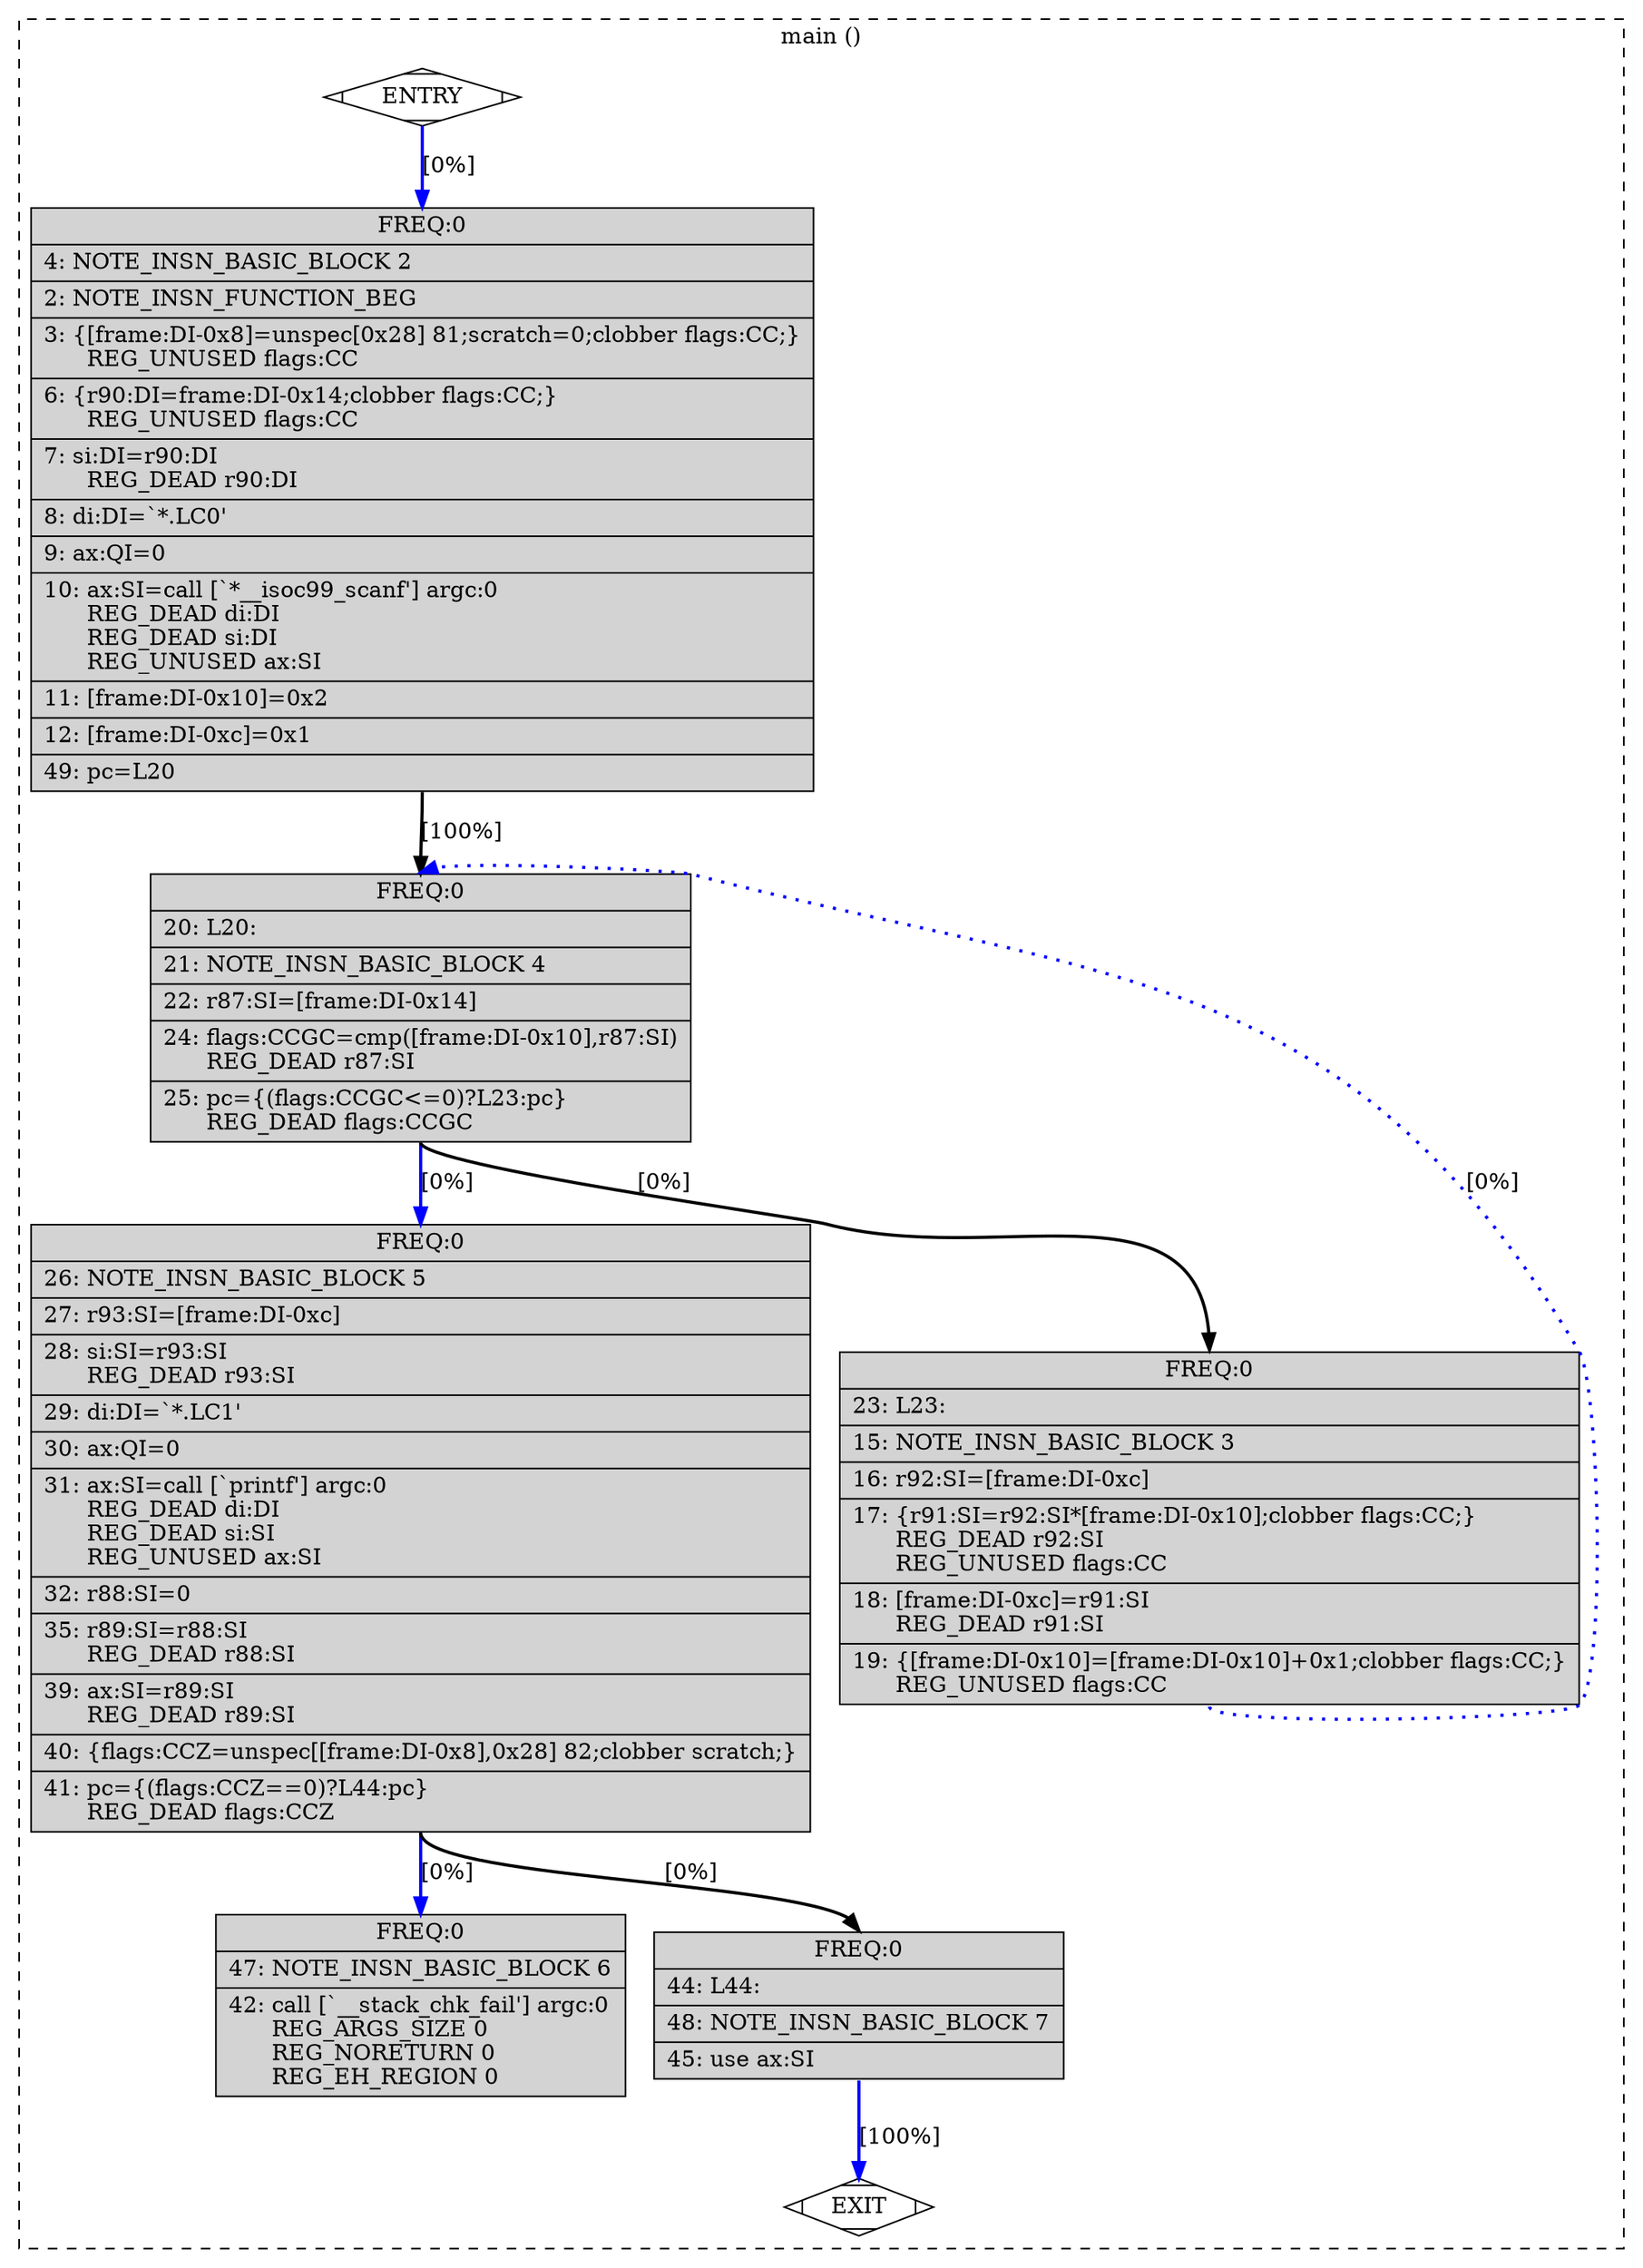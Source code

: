 digraph "main.c.273r.ira" {
overlap=false;
subgraph "cluster_main" {
	style="dashed";
	color="black";
	label="main ()";
	fn_0_basic_block_0 [shape=Mdiamond,style=filled,fillcolor=white,label="ENTRY"];

	fn_0_basic_block_2 [shape=record,style=filled,fillcolor=lightgrey,label="{ FREQ:0 |\ \ \ \ 4:\ NOTE_INSN_BASIC_BLOCK\ 2\l\
|\ \ \ \ 2:\ NOTE_INSN_FUNCTION_BEG\l\
|\ \ \ \ 3:\ \{[frame:DI-0x8]=unspec[0x28]\ 81;scratch=0;clobber\ flags:CC;\}\l\
\ \ \ \ \ \ REG_UNUSED\ flags:CC\l\
|\ \ \ \ 6:\ \{r90:DI=frame:DI-0x14;clobber\ flags:CC;\}\l\
\ \ \ \ \ \ REG_UNUSED\ flags:CC\l\
|\ \ \ \ 7:\ si:DI=r90:DI\l\
\ \ \ \ \ \ REG_DEAD\ r90:DI\l\
|\ \ \ \ 8:\ di:DI=`*.LC0'\l\
|\ \ \ \ 9:\ ax:QI=0\l\
|\ \ \ 10:\ ax:SI=call\ [`*__isoc99_scanf']\ argc:0\l\
\ \ \ \ \ \ REG_DEAD\ di:DI\l\
\ \ \ \ \ \ REG_DEAD\ si:DI\l\
\ \ \ \ \ \ REG_UNUSED\ ax:SI\l\
|\ \ \ 11:\ [frame:DI-0x10]=0x2\l\
|\ \ \ 12:\ [frame:DI-0xc]=0x1\l\
|\ \ \ 49:\ pc=L20\l\
}"];

	fn_0_basic_block_4 [shape=record,style=filled,fillcolor=lightgrey,label="{ FREQ:0 |\ \ \ 20:\ L20:\l\
|\ \ \ 21:\ NOTE_INSN_BASIC_BLOCK\ 4\l\
|\ \ \ 22:\ r87:SI=[frame:DI-0x14]\l\
|\ \ \ 24:\ flags:CCGC=cmp([frame:DI-0x10],r87:SI)\l\
\ \ \ \ \ \ REG_DEAD\ r87:SI\l\
|\ \ \ 25:\ pc=\{(flags:CCGC\<=0)?L23:pc\}\l\
\ \ \ \ \ \ REG_DEAD\ flags:CCGC\l\
}"];

	fn_0_basic_block_5 [shape=record,style=filled,fillcolor=lightgrey,label="{ FREQ:0 |\ \ \ 26:\ NOTE_INSN_BASIC_BLOCK\ 5\l\
|\ \ \ 27:\ r93:SI=[frame:DI-0xc]\l\
|\ \ \ 28:\ si:SI=r93:SI\l\
\ \ \ \ \ \ REG_DEAD\ r93:SI\l\
|\ \ \ 29:\ di:DI=`*.LC1'\l\
|\ \ \ 30:\ ax:QI=0\l\
|\ \ \ 31:\ ax:SI=call\ [`printf']\ argc:0\l\
\ \ \ \ \ \ REG_DEAD\ di:DI\l\
\ \ \ \ \ \ REG_DEAD\ si:SI\l\
\ \ \ \ \ \ REG_UNUSED\ ax:SI\l\
|\ \ \ 32:\ r88:SI=0\l\
|\ \ \ 35:\ r89:SI=r88:SI\l\
\ \ \ \ \ \ REG_DEAD\ r88:SI\l\
|\ \ \ 39:\ ax:SI=r89:SI\l\
\ \ \ \ \ \ REG_DEAD\ r89:SI\l\
|\ \ \ 40:\ \{flags:CCZ=unspec[[frame:DI-0x8],0x28]\ 82;clobber\ scratch;\}\l\
|\ \ \ 41:\ pc=\{(flags:CCZ==0)?L44:pc\}\l\
\ \ \ \ \ \ REG_DEAD\ flags:CCZ\l\
}"];

	fn_0_basic_block_6 [shape=record,style=filled,fillcolor=lightgrey,label="{ FREQ:0 |\ \ \ 47:\ NOTE_INSN_BASIC_BLOCK\ 6\l\
|\ \ \ 42:\ call\ [`__stack_chk_fail']\ argc:0\l\
\ \ \ \ \ \ REG_ARGS_SIZE\ 0\l\
\ \ \ \ \ \ REG_NORETURN\ 0\l\
\ \ \ \ \ \ REG_EH_REGION\ 0\l\
}"];

	fn_0_basic_block_7 [shape=record,style=filled,fillcolor=lightgrey,label="{ FREQ:0 |\ \ \ 44:\ L44:\l\
|\ \ \ 48:\ NOTE_INSN_BASIC_BLOCK\ 7\l\
|\ \ \ 45:\ use\ ax:SI\l\
}"];

	fn_0_basic_block_3 [shape=record,style=filled,fillcolor=lightgrey,label="{ FREQ:0 |\ \ \ 23:\ L23:\l\
|\ \ \ 15:\ NOTE_INSN_BASIC_BLOCK\ 3\l\
|\ \ \ 16:\ r92:SI=[frame:DI-0xc]\l\
|\ \ \ 17:\ \{r91:SI=r92:SI*[frame:DI-0x10];clobber\ flags:CC;\}\l\
\ \ \ \ \ \ REG_DEAD\ r92:SI\l\
\ \ \ \ \ \ REG_UNUSED\ flags:CC\l\
|\ \ \ 18:\ [frame:DI-0xc]=r91:SI\l\
\ \ \ \ \ \ REG_DEAD\ r91:SI\l\
|\ \ \ 19:\ \{[frame:DI-0x10]=[frame:DI-0x10]+0x1;clobber\ flags:CC;\}\l\
\ \ \ \ \ \ REG_UNUSED\ flags:CC\l\
}"];

	fn_0_basic_block_1 [shape=Mdiamond,style=filled,fillcolor=white,label="EXIT"];

	fn_0_basic_block_0:s -> fn_0_basic_block_2:n [style="solid,bold",color=blue,weight=100,constraint=true, label="[0%]"];
	fn_0_basic_block_2:s -> fn_0_basic_block_4:n [style="solid,bold",color=black,weight=10,constraint=true, label="[100%]"];
	fn_0_basic_block_3:s -> fn_0_basic_block_4:n [style="dotted,bold",color=blue,weight=10,constraint=false, label="[0%]"];
	fn_0_basic_block_4:s -> fn_0_basic_block_3:n [style="solid,bold",color=black,weight=10,constraint=true, label="[0%]"];
	fn_0_basic_block_4:s -> fn_0_basic_block_5:n [style="solid,bold",color=blue,weight=100,constraint=true, label="[0%]"];
	fn_0_basic_block_5:s -> fn_0_basic_block_7:n [style="solid,bold",color=black,weight=10,constraint=true, label="[0%]"];
	fn_0_basic_block_5:s -> fn_0_basic_block_6:n [style="solid,bold",color=blue,weight=100,constraint=true, label="[0%]"];
	fn_0_basic_block_7:s -> fn_0_basic_block_1:n [style="solid,bold",color=blue,weight=100,constraint=true, label="[100%]"];
	fn_0_basic_block_0:s -> fn_0_basic_block_1:n [style="invis",constraint=true];
}
}
